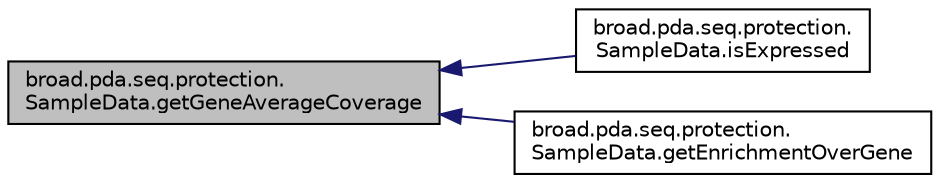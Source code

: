 digraph "broad.pda.seq.protection.SampleData.getGeneAverageCoverage"
{
  edge [fontname="Helvetica",fontsize="10",labelfontname="Helvetica",labelfontsize="10"];
  node [fontname="Helvetica",fontsize="10",shape=record];
  rankdir="LR";
  Node1 [label="broad.pda.seq.protection.\lSampleData.getGeneAverageCoverage",height=0.2,width=0.4,color="black", fillcolor="grey75", style="filled" fontcolor="black"];
  Node1 -> Node2 [dir="back",color="midnightblue",fontsize="10",style="solid"];
  Node2 [label="broad.pda.seq.protection.\lSampleData.isExpressed",height=0.2,width=0.4,color="black", fillcolor="white", style="filled",URL="$classbroad_1_1pda_1_1seq_1_1protection_1_1_sample_data.html#af2a3f7b805b2fea8605b821b53f56958"];
  Node1 -> Node3 [dir="back",color="midnightblue",fontsize="10",style="solid"];
  Node3 [label="broad.pda.seq.protection.\lSampleData.getEnrichmentOverGene",height=0.2,width=0.4,color="black", fillcolor="white", style="filled",URL="$classbroad_1_1pda_1_1seq_1_1protection_1_1_sample_data.html#a2f18a4bad14841ddbb440c21a281703a"];
}
